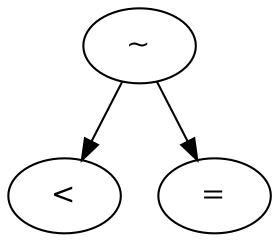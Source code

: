 //	File[/Users/lee/Main/Proj/On_BJTU/Compiler_Projects/LiaLEX/regex_analyze.cpp] Line[315]	2022-09-29 19:30
digraph OP_LE { 
1 [label = "~" ] 
2 [label = "<" ] 
1 -> 2 
3 [label = "=" ] 
1 -> 3 
} 
